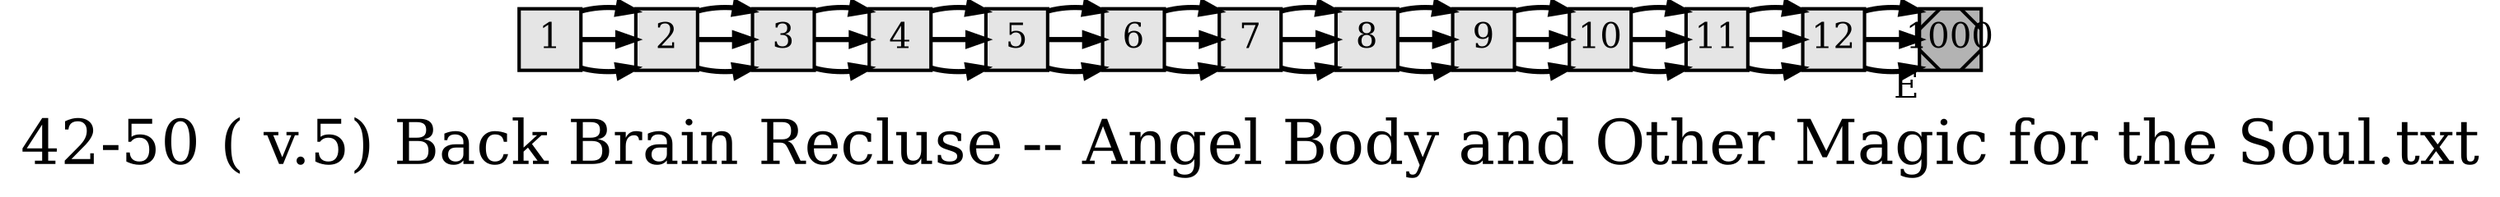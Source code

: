digraph g{
  graph [ label="42-50 ( v.5) Back Brain Recluse -- Angel Body and Other Magic for the Soul.txt" rankdir=LR, ordering=out, fontsize=36, nodesep="0.35", ranksep="0.45"];
  node  [shape=rect, penwidth=2, fontsize=20, style=filled, fillcolor=grey90, margin="0,0", labelfloat=true, regular=true, fixedsize=true];
  edge  [labelfloat=true, penwidth=3, fontsize=12];
  
  1 -> 2;
  1 -> 2;
  1 -> 2;
  2 -> 3;
  2 -> 3;
  2 -> 3;
  3 -> 4;
  3 -> 4;
  3 -> 4;
  4 -> 5;
  4 -> 5;
  4 -> 5;
  5 -> 6;
  5 -> 6;
  5 -> 6;
  6 -> 7;
  6 -> 7;
  6 -> 7;
  7 -> 8;
  7 -> 8;
  7 -> 8;
  8 -> 9;
  8 -> 9;
  8 -> 9;
  9 -> 10;
  9 -> 10;
  9 -> 10;
  10 -> 11;
  10 -> 11;
  10 -> 11;
  11 -> 12;
  11 -> 12;
  11 -> 12;
  12 -> 1000;
  12 -> 1000;
  12 -> 1000;
  1000	[ xlabel="E", shape=Msquare, fontsize=20, fillcolor=grey70 ];
}

